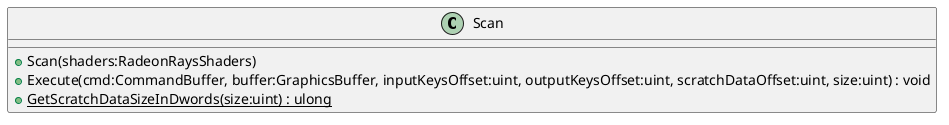 @startuml
class Scan {
    + Scan(shaders:RadeonRaysShaders)
    + Execute(cmd:CommandBuffer, buffer:GraphicsBuffer, inputKeysOffset:uint, outputKeysOffset:uint, scratchDataOffset:uint, size:uint) : void
    {static} + GetScratchDataSizeInDwords(size:uint) : ulong
}
@enduml
